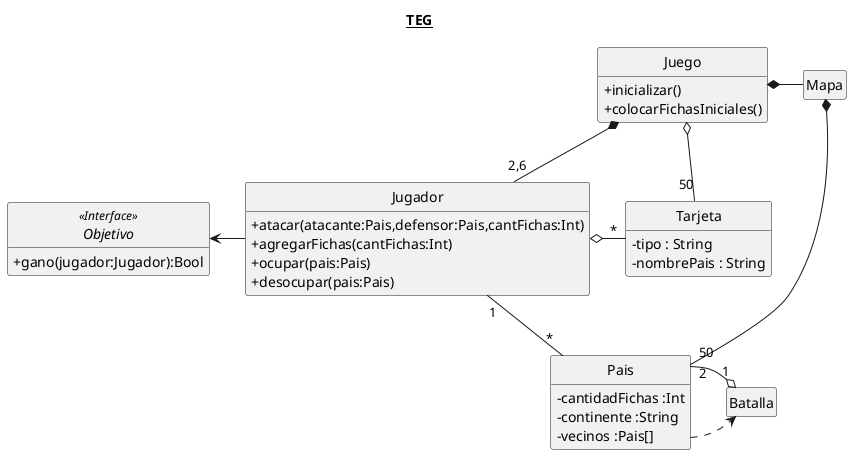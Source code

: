 @startuml
skinparam style strictuml
skinparam classAttributeIconSize 0
skinparam monochrome true
hide empty members

title **__TEG__**

class Juego{
	+ inicializar()
    + colocarFichasIniciales()
}
class Mapa{
	
}
class Pais{
	- cantidadFichas :Int
	- continente :String
	- vecinos :Pais[]
}
class Jugador{
    + atacar(atacante:Pais,defensor:Pais,cantFichas:Int)
    + agregarFichas(cantFichas:Int)
    + ocupar(pais:Pais)
    + desocupar(pais:Pais)
}
Interface Objetivo<<Interface>>{
	+ gano(jugador:Jugador):Bool
}
class Tarjeta{
    - tipo : String
    - nombrePais : String
}

class Batalla{

}

Pais .> Batalla
Batalla  "1" o- "2" Pais

Juego *- Mapa
Mapa *- "50" Pais

Juego *-- "2,6" Jugador

Jugador "1"--"*" Pais

Jugador -left> Objetivo
Jugador o- "*" Tarjeta
Juego o-- "50" Tarjeta

@enduml